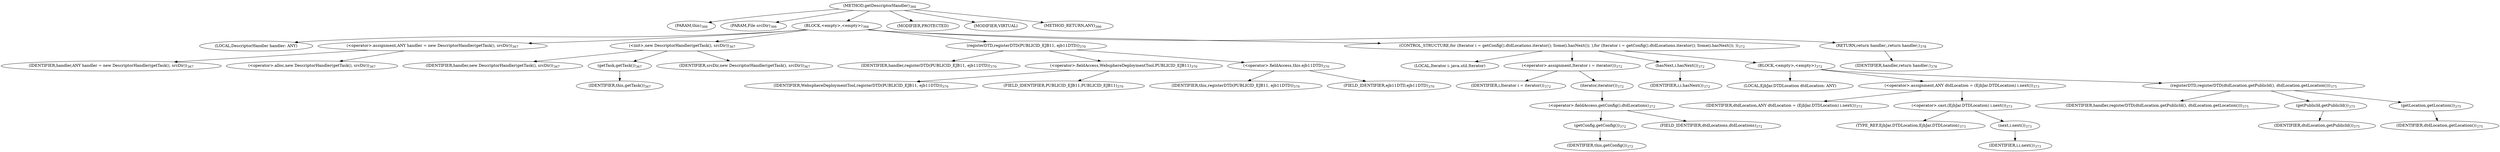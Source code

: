 digraph "getDescriptorHandler" {  
"459" [label = <(METHOD,getDescriptorHandler)<SUB>366</SUB>> ]
"44" [label = <(PARAM,this)<SUB>366</SUB>> ]
"460" [label = <(PARAM,File srcDir)<SUB>366</SUB>> ]
"461" [label = <(BLOCK,&lt;empty&gt;,&lt;empty&gt;)<SUB>366</SUB>> ]
"46" [label = <(LOCAL,DescriptorHandler handler: ANY)> ]
"462" [label = <(&lt;operator&gt;.assignment,ANY handler = new DescriptorHandler(getTask(), srcDir))<SUB>367</SUB>> ]
"463" [label = <(IDENTIFIER,handler,ANY handler = new DescriptorHandler(getTask(), srcDir))<SUB>367</SUB>> ]
"464" [label = <(&lt;operator&gt;.alloc,new DescriptorHandler(getTask(), srcDir))<SUB>367</SUB>> ]
"465" [label = <(&lt;init&gt;,new DescriptorHandler(getTask(), srcDir))<SUB>367</SUB>> ]
"45" [label = <(IDENTIFIER,handler,new DescriptorHandler(getTask(), srcDir))<SUB>367</SUB>> ]
"466" [label = <(getTask,getTask())<SUB>367</SUB>> ]
"43" [label = <(IDENTIFIER,this,getTask())<SUB>367</SUB>> ]
"467" [label = <(IDENTIFIER,srcDir,new DescriptorHandler(getTask(), srcDir))<SUB>367</SUB>> ]
"468" [label = <(registerDTD,registerDTD(PUBLICID_EJB11, ejb11DTD))<SUB>370</SUB>> ]
"469" [label = <(IDENTIFIER,handler,registerDTD(PUBLICID_EJB11, ejb11DTD))<SUB>370</SUB>> ]
"470" [label = <(&lt;operator&gt;.fieldAccess,WebsphereDeploymentTool.PUBLICID_EJB11)<SUB>370</SUB>> ]
"471" [label = <(IDENTIFIER,WebsphereDeploymentTool,registerDTD(PUBLICID_EJB11, ejb11DTD))<SUB>370</SUB>> ]
"472" [label = <(FIELD_IDENTIFIER,PUBLICID_EJB11,PUBLICID_EJB11)<SUB>370</SUB>> ]
"473" [label = <(&lt;operator&gt;.fieldAccess,this.ejb11DTD)<SUB>370</SUB>> ]
"474" [label = <(IDENTIFIER,this,registerDTD(PUBLICID_EJB11, ejb11DTD))<SUB>370</SUB>> ]
"475" [label = <(FIELD_IDENTIFIER,ejb11DTD,ejb11DTD)<SUB>370</SUB>> ]
"476" [label = <(CONTROL_STRUCTURE,for (Iterator i = getConfig().dtdLocations.iterator(); Some(i.hasNext()); ),for (Iterator i = getConfig().dtdLocations.iterator(); Some(i.hasNext()); ))<SUB>372</SUB>> ]
"477" [label = <(LOCAL,Iterator i: java.util.Iterator)> ]
"478" [label = <(&lt;operator&gt;.assignment,Iterator i = iterator())<SUB>372</SUB>> ]
"479" [label = <(IDENTIFIER,i,Iterator i = iterator())<SUB>372</SUB>> ]
"480" [label = <(iterator,iterator())<SUB>372</SUB>> ]
"481" [label = <(&lt;operator&gt;.fieldAccess,getConfig().dtdLocations)<SUB>372</SUB>> ]
"482" [label = <(getConfig,getConfig())<SUB>372</SUB>> ]
"47" [label = <(IDENTIFIER,this,getConfig())<SUB>372</SUB>> ]
"483" [label = <(FIELD_IDENTIFIER,dtdLocations,dtdLocations)<SUB>372</SUB>> ]
"484" [label = <(hasNext,i.hasNext())<SUB>372</SUB>> ]
"485" [label = <(IDENTIFIER,i,i.hasNext())<SUB>372</SUB>> ]
"486" [label = <(BLOCK,&lt;empty&gt;,&lt;empty&gt;)<SUB>372</SUB>> ]
"487" [label = <(LOCAL,EjbJar.DTDLocation dtdLocation: ANY)> ]
"488" [label = <(&lt;operator&gt;.assignment,ANY dtdLocation = (EjbJar.DTDLocation) i.next())<SUB>373</SUB>> ]
"489" [label = <(IDENTIFIER,dtdLocation,ANY dtdLocation = (EjbJar.DTDLocation) i.next())<SUB>373</SUB>> ]
"490" [label = <(&lt;operator&gt;.cast,(EjbJar.DTDLocation) i.next())<SUB>373</SUB>> ]
"491" [label = <(TYPE_REF,EjbJar.DTDLocation,EjbJar.DTDLocation)<SUB>373</SUB>> ]
"492" [label = <(next,i.next())<SUB>373</SUB>> ]
"493" [label = <(IDENTIFIER,i,i.next())<SUB>373</SUB>> ]
"494" [label = <(registerDTD,registerDTD(dtdLocation.getPublicId(), dtdLocation.getLocation()))<SUB>375</SUB>> ]
"495" [label = <(IDENTIFIER,handler,registerDTD(dtdLocation.getPublicId(), dtdLocation.getLocation()))<SUB>375</SUB>> ]
"496" [label = <(getPublicId,getPublicId())<SUB>375</SUB>> ]
"497" [label = <(IDENTIFIER,dtdLocation,getPublicId())<SUB>375</SUB>> ]
"498" [label = <(getLocation,getLocation())<SUB>375</SUB>> ]
"499" [label = <(IDENTIFIER,dtdLocation,getLocation())<SUB>375</SUB>> ]
"500" [label = <(RETURN,return handler;,return handler;)<SUB>378</SUB>> ]
"501" [label = <(IDENTIFIER,handler,return handler;)<SUB>378</SUB>> ]
"502" [label = <(MODIFIER,PROTECTED)> ]
"503" [label = <(MODIFIER,VIRTUAL)> ]
"504" [label = <(METHOD_RETURN,ANY)<SUB>366</SUB>> ]
  "459" -> "44" 
  "459" -> "460" 
  "459" -> "461" 
  "459" -> "502" 
  "459" -> "503" 
  "459" -> "504" 
  "461" -> "46" 
  "461" -> "462" 
  "461" -> "465" 
  "461" -> "468" 
  "461" -> "476" 
  "461" -> "500" 
  "462" -> "463" 
  "462" -> "464" 
  "465" -> "45" 
  "465" -> "466" 
  "465" -> "467" 
  "466" -> "43" 
  "468" -> "469" 
  "468" -> "470" 
  "468" -> "473" 
  "470" -> "471" 
  "470" -> "472" 
  "473" -> "474" 
  "473" -> "475" 
  "476" -> "477" 
  "476" -> "478" 
  "476" -> "484" 
  "476" -> "486" 
  "478" -> "479" 
  "478" -> "480" 
  "480" -> "481" 
  "481" -> "482" 
  "481" -> "483" 
  "482" -> "47" 
  "484" -> "485" 
  "486" -> "487" 
  "486" -> "488" 
  "486" -> "494" 
  "488" -> "489" 
  "488" -> "490" 
  "490" -> "491" 
  "490" -> "492" 
  "492" -> "493" 
  "494" -> "495" 
  "494" -> "496" 
  "494" -> "498" 
  "496" -> "497" 
  "498" -> "499" 
  "500" -> "501" 
}
